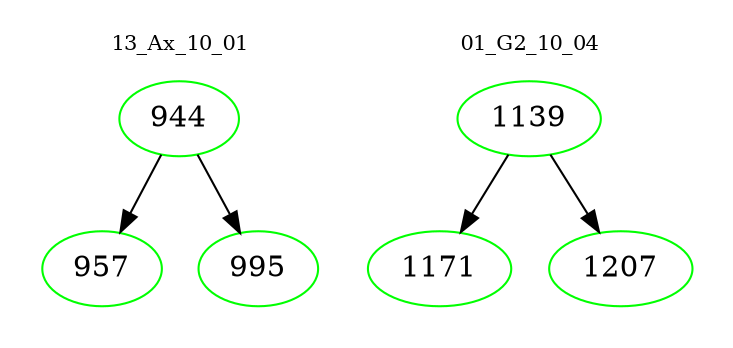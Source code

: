 digraph{
subgraph cluster_0 {
color = white
label = "13_Ax_10_01";
fontsize=10;
T0_944 [label="944", color="green"]
T0_944 -> T0_957 [color="black"]
T0_957 [label="957", color="green"]
T0_944 -> T0_995 [color="black"]
T0_995 [label="995", color="green"]
}
subgraph cluster_1 {
color = white
label = "01_G2_10_04";
fontsize=10;
T1_1139 [label="1139", color="green"]
T1_1139 -> T1_1171 [color="black"]
T1_1171 [label="1171", color="green"]
T1_1139 -> T1_1207 [color="black"]
T1_1207 [label="1207", color="green"]
}
}
